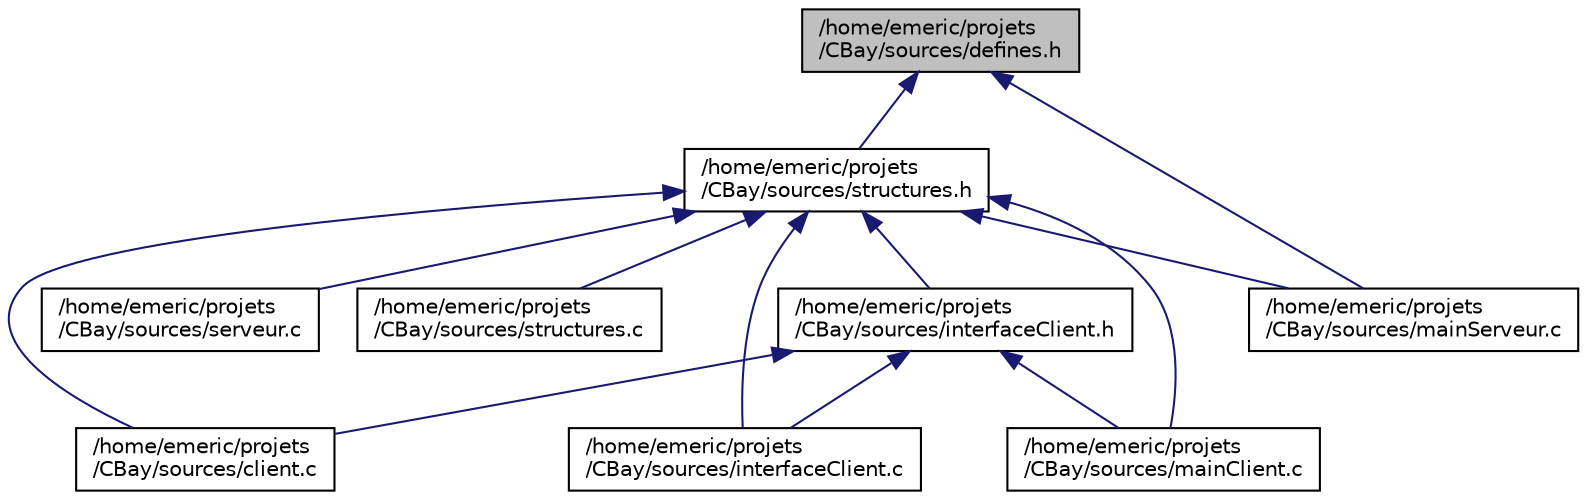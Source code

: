 digraph "/home/emeric/projets/CBay/sources/defines.h"
{
  edge [fontname="Helvetica",fontsize="10",labelfontname="Helvetica",labelfontsize="10"];
  node [fontname="Helvetica",fontsize="10",shape=record];
  Node1 [label="/home/emeric/projets\l/CBay/sources/defines.h",height=0.2,width=0.4,color="black", fillcolor="grey75", style="filled" fontcolor="black"];
  Node1 -> Node2 [dir="back",color="midnightblue",fontsize="10",style="solid"];
  Node2 [label="/home/emeric/projets\l/CBay/sources/structures.h",height=0.2,width=0.4,color="black", fillcolor="white", style="filled",URL="$structures_8h.html",tooltip="this file provides functions for data manipulation This file provides data structures and usual assoc..."];
  Node2 -> Node3 [dir="back",color="midnightblue",fontsize="10",style="solid"];
  Node3 [label="/home/emeric/projets\l/CBay/sources/client.c",height=0.2,width=0.4,color="black", fillcolor="white", style="filled",URL="$client_8c.html"];
  Node2 -> Node4 [dir="back",color="midnightblue",fontsize="10",style="solid"];
  Node4 [label="/home/emeric/projets\l/CBay/sources/interfaceClient.h",height=0.2,width=0.4,color="black", fillcolor="white", style="filled",URL="$interface_client_8h.html",tooltip="This file provides the main function to interact with the user like displaying menus or menu choices..."];
  Node4 -> Node3 [dir="back",color="midnightblue",fontsize="10",style="solid"];
  Node4 -> Node5 [dir="back",color="midnightblue",fontsize="10",style="solid"];
  Node5 [label="/home/emeric/projets\l/CBay/sources/interfaceClient.c",height=0.2,width=0.4,color="black", fillcolor="white", style="filled",URL="$interface_client_8c.html"];
  Node4 -> Node6 [dir="back",color="midnightblue",fontsize="10",style="solid"];
  Node6 [label="/home/emeric/projets\l/CBay/sources/mainClient.c",height=0.2,width=0.4,color="black", fillcolor="white", style="filled",URL="$main_client_8c.html"];
  Node2 -> Node5 [dir="back",color="midnightblue",fontsize="10",style="solid"];
  Node2 -> Node6 [dir="back",color="midnightblue",fontsize="10",style="solid"];
  Node2 -> Node7 [dir="back",color="midnightblue",fontsize="10",style="solid"];
  Node7 [label="/home/emeric/projets\l/CBay/sources/mainServeur.c",height=0.2,width=0.4,color="black", fillcolor="white", style="filled",URL="$main_serveur_8c.html"];
  Node2 -> Node8 [dir="back",color="midnightblue",fontsize="10",style="solid"];
  Node8 [label="/home/emeric/projets\l/CBay/sources/serveur.c",height=0.2,width=0.4,color="black", fillcolor="white", style="filled",URL="$serveur_8c.html"];
  Node2 -> Node9 [dir="back",color="midnightblue",fontsize="10",style="solid"];
  Node9 [label="/home/emeric/projets\l/CBay/sources/structures.c",height=0.2,width=0.4,color="black", fillcolor="white", style="filled",URL="$structures_8c.html"];
  Node1 -> Node7 [dir="back",color="midnightblue",fontsize="10",style="solid"];
}

